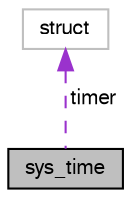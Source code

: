 digraph "sys_time"
{
  edge [fontname="FreeSans",fontsize="10",labelfontname="FreeSans",labelfontsize="10"];
  node [fontname="FreeSans",fontsize="10",shape=record];
  Node1 [label="sys_time",height=0.2,width=0.4,color="black", fillcolor="grey75", style="filled", fontcolor="black"];
  Node2 -> Node1 [dir="back",color="darkorchid3",fontsize="10",style="dashed",label=" timer" ,fontname="FreeSans"];
  Node2 [label="struct",height=0.2,width=0.4,color="grey75", fillcolor="white", style="filled"];
}

